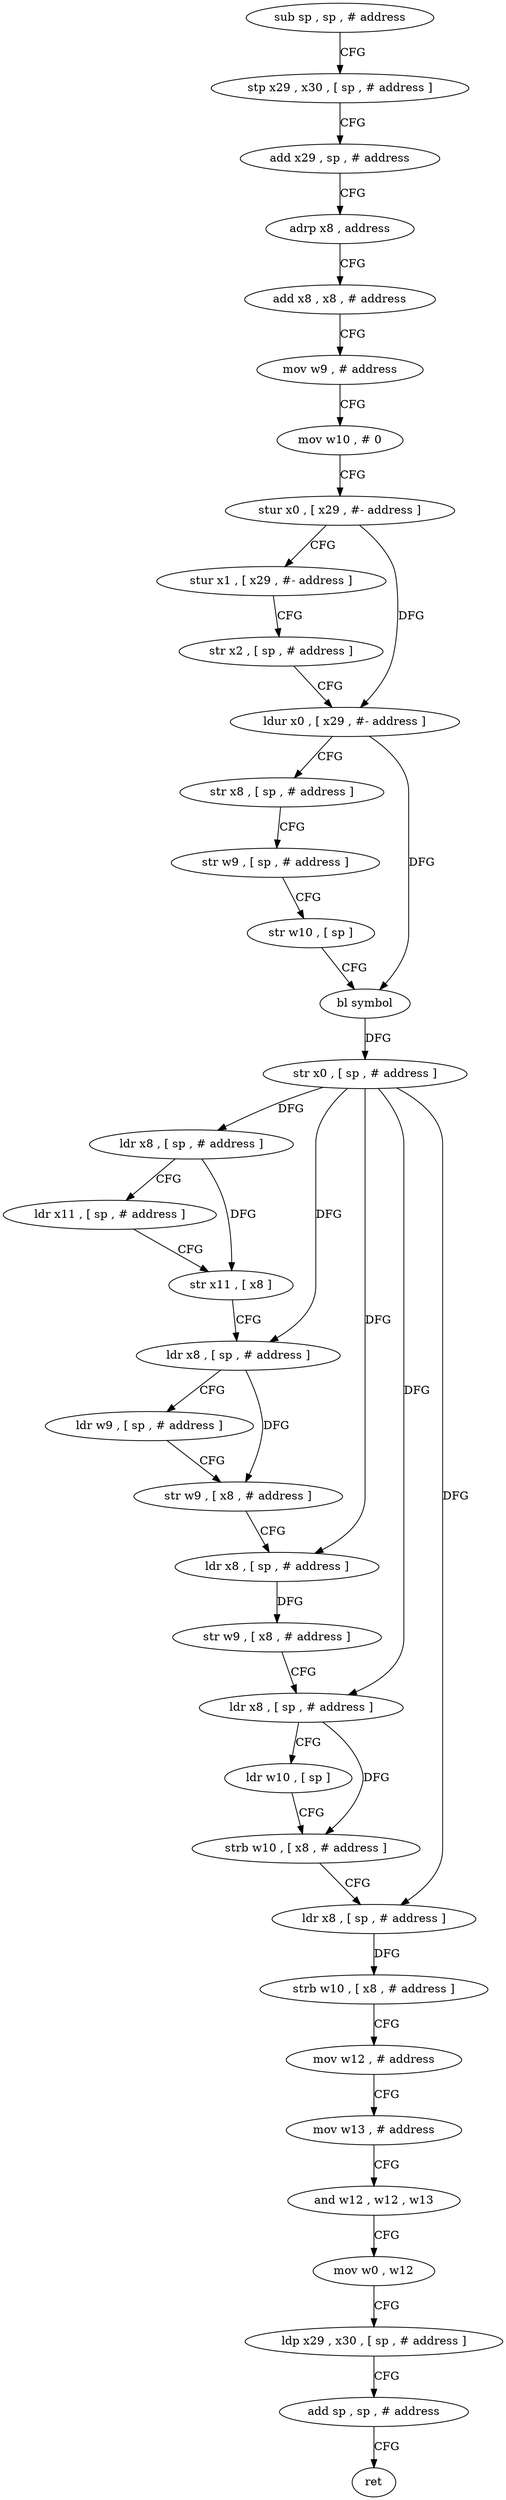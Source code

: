 digraph "func" {
"4270856" [label = "sub sp , sp , # address" ]
"4270860" [label = "stp x29 , x30 , [ sp , # address ]" ]
"4270864" [label = "add x29 , sp , # address" ]
"4270868" [label = "adrp x8 , address" ]
"4270872" [label = "add x8 , x8 , # address" ]
"4270876" [label = "mov w9 , # address" ]
"4270880" [label = "mov w10 , # 0" ]
"4270884" [label = "stur x0 , [ x29 , #- address ]" ]
"4270888" [label = "stur x1 , [ x29 , #- address ]" ]
"4270892" [label = "str x2 , [ sp , # address ]" ]
"4270896" [label = "ldur x0 , [ x29 , #- address ]" ]
"4270900" [label = "str x8 , [ sp , # address ]" ]
"4270904" [label = "str w9 , [ sp , # address ]" ]
"4270908" [label = "str w10 , [ sp ]" ]
"4270912" [label = "bl symbol" ]
"4270916" [label = "str x0 , [ sp , # address ]" ]
"4270920" [label = "ldr x8 , [ sp , # address ]" ]
"4270924" [label = "ldr x11 , [ sp , # address ]" ]
"4270928" [label = "str x11 , [ x8 ]" ]
"4270932" [label = "ldr x8 , [ sp , # address ]" ]
"4270936" [label = "ldr w9 , [ sp , # address ]" ]
"4270940" [label = "str w9 , [ x8 , # address ]" ]
"4270944" [label = "ldr x8 , [ sp , # address ]" ]
"4270948" [label = "str w9 , [ x8 , # address ]" ]
"4270952" [label = "ldr x8 , [ sp , # address ]" ]
"4270956" [label = "ldr w10 , [ sp ]" ]
"4270960" [label = "strb w10 , [ x8 , # address ]" ]
"4270964" [label = "ldr x8 , [ sp , # address ]" ]
"4270968" [label = "strb w10 , [ x8 , # address ]" ]
"4270972" [label = "mov w12 , # address" ]
"4270976" [label = "mov w13 , # address" ]
"4270980" [label = "and w12 , w12 , w13" ]
"4270984" [label = "mov w0 , w12" ]
"4270988" [label = "ldp x29 , x30 , [ sp , # address ]" ]
"4270992" [label = "add sp , sp , # address" ]
"4270996" [label = "ret" ]
"4270856" -> "4270860" [ label = "CFG" ]
"4270860" -> "4270864" [ label = "CFG" ]
"4270864" -> "4270868" [ label = "CFG" ]
"4270868" -> "4270872" [ label = "CFG" ]
"4270872" -> "4270876" [ label = "CFG" ]
"4270876" -> "4270880" [ label = "CFG" ]
"4270880" -> "4270884" [ label = "CFG" ]
"4270884" -> "4270888" [ label = "CFG" ]
"4270884" -> "4270896" [ label = "DFG" ]
"4270888" -> "4270892" [ label = "CFG" ]
"4270892" -> "4270896" [ label = "CFG" ]
"4270896" -> "4270900" [ label = "CFG" ]
"4270896" -> "4270912" [ label = "DFG" ]
"4270900" -> "4270904" [ label = "CFG" ]
"4270904" -> "4270908" [ label = "CFG" ]
"4270908" -> "4270912" [ label = "CFG" ]
"4270912" -> "4270916" [ label = "DFG" ]
"4270916" -> "4270920" [ label = "DFG" ]
"4270916" -> "4270932" [ label = "DFG" ]
"4270916" -> "4270944" [ label = "DFG" ]
"4270916" -> "4270952" [ label = "DFG" ]
"4270916" -> "4270964" [ label = "DFG" ]
"4270920" -> "4270924" [ label = "CFG" ]
"4270920" -> "4270928" [ label = "DFG" ]
"4270924" -> "4270928" [ label = "CFG" ]
"4270928" -> "4270932" [ label = "CFG" ]
"4270932" -> "4270936" [ label = "CFG" ]
"4270932" -> "4270940" [ label = "DFG" ]
"4270936" -> "4270940" [ label = "CFG" ]
"4270940" -> "4270944" [ label = "CFG" ]
"4270944" -> "4270948" [ label = "DFG" ]
"4270948" -> "4270952" [ label = "CFG" ]
"4270952" -> "4270956" [ label = "CFG" ]
"4270952" -> "4270960" [ label = "DFG" ]
"4270956" -> "4270960" [ label = "CFG" ]
"4270960" -> "4270964" [ label = "CFG" ]
"4270964" -> "4270968" [ label = "DFG" ]
"4270968" -> "4270972" [ label = "CFG" ]
"4270972" -> "4270976" [ label = "CFG" ]
"4270976" -> "4270980" [ label = "CFG" ]
"4270980" -> "4270984" [ label = "CFG" ]
"4270984" -> "4270988" [ label = "CFG" ]
"4270988" -> "4270992" [ label = "CFG" ]
"4270992" -> "4270996" [ label = "CFG" ]
}
